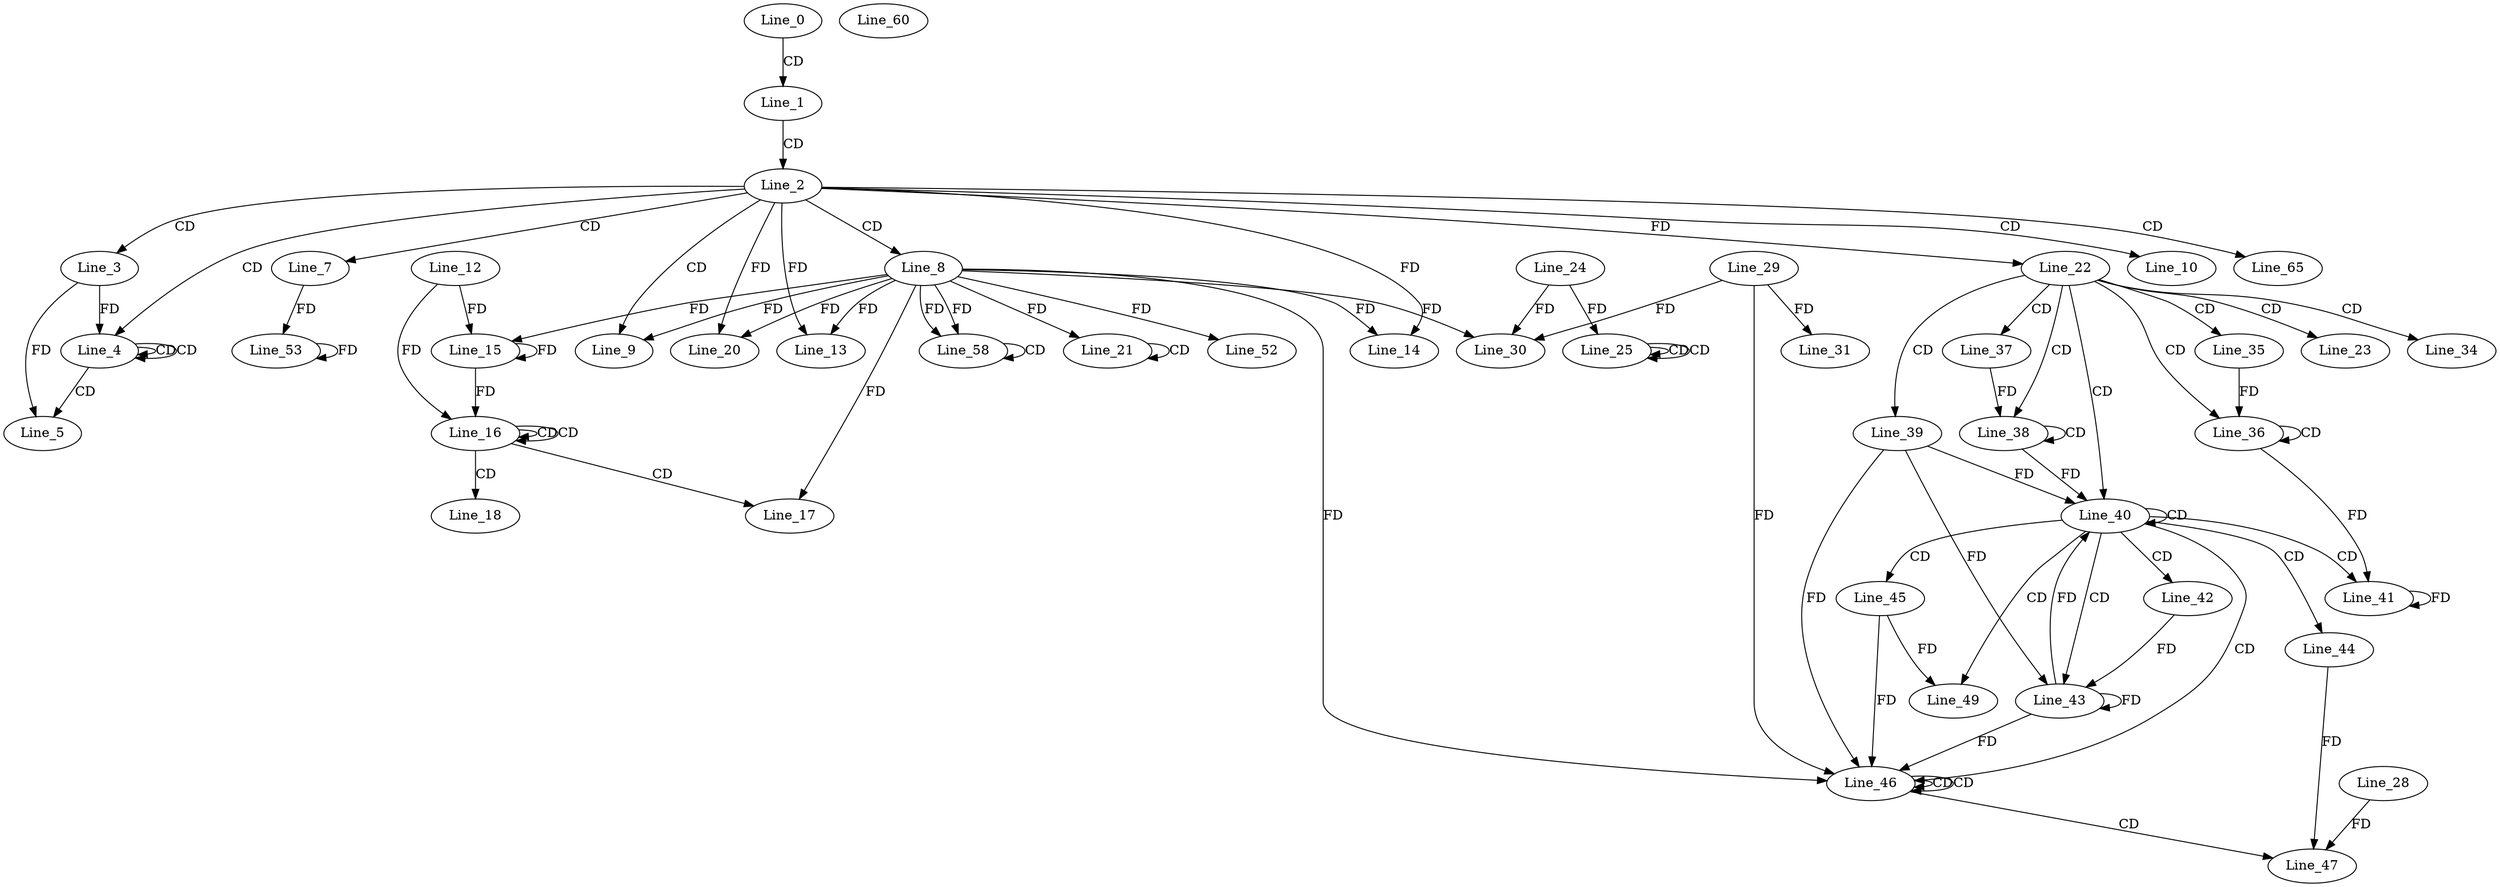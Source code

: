 digraph G {
  Line_0;
  Line_1;
  Line_2;
  Line_3;
  Line_4;
  Line_4;
  Line_4;
  Line_5;
  Line_7;
  Line_8;
  Line_9;
  Line_10;
  Line_13;
  Line_14;
  Line_12;
  Line_15;
  Line_15;
  Line_16;
  Line_16;
  Line_16;
  Line_17;
  Line_18;
  Line_20;
  Line_21;
  Line_21;
  Line_22;
  Line_23;
  Line_25;
  Line_25;
  Line_25;
  Line_24;
  Line_30;
  Line_29;
  Line_31;
  Line_34;
  Line_35;
  Line_36;
  Line_36;
  Line_37;
  Line_38;
  Line_38;
  Line_39;
  Line_40;
  Line_41;
  Line_42;
  Line_43;
  Line_43;
  Line_44;
  Line_45;
  Line_46;
  Line_46;
  Line_46;
  Line_47;
  Line_28;
  Line_49;
  Line_40;
  Line_52;
  Line_53;
  Line_58;
  Line_58;
  Line_60;
  Line_65;
  Line_0 -> Line_1 [ label="CD" ];
  Line_1 -> Line_2 [ label="CD" ];
  Line_2 -> Line_3 [ label="CD" ];
  Line_2 -> Line_4 [ label="CD" ];
  Line_4 -> Line_4 [ label="CD" ];
  Line_4 -> Line_4 [ label="CD" ];
  Line_3 -> Line_4 [ label="FD" ];
  Line_4 -> Line_5 [ label="CD" ];
  Line_3 -> Line_5 [ label="FD" ];
  Line_2 -> Line_7 [ label="CD" ];
  Line_2 -> Line_8 [ label="CD" ];
  Line_2 -> Line_9 [ label="CD" ];
  Line_8 -> Line_9 [ label="FD" ];
  Line_2 -> Line_10 [ label="CD" ];
  Line_8 -> Line_13 [ label="FD" ];
  Line_2 -> Line_13 [ label="FD" ];
  Line_8 -> Line_14 [ label="FD" ];
  Line_2 -> Line_14 [ label="FD" ];
  Line_12 -> Line_15 [ label="FD" ];
  Line_15 -> Line_15 [ label="FD" ];
  Line_8 -> Line_15 [ label="FD" ];
  Line_16 -> Line_16 [ label="CD" ];
  Line_16 -> Line_16 [ label="CD" ];
  Line_12 -> Line_16 [ label="FD" ];
  Line_15 -> Line_16 [ label="FD" ];
  Line_16 -> Line_17 [ label="CD" ];
  Line_8 -> Line_17 [ label="FD" ];
  Line_16 -> Line_18 [ label="CD" ];
  Line_8 -> Line_20 [ label="FD" ];
  Line_2 -> Line_20 [ label="FD" ];
  Line_21 -> Line_21 [ label="CD" ];
  Line_8 -> Line_21 [ label="FD" ];
  Line_2 -> Line_22 [ label="FD" ];
  Line_22 -> Line_23 [ label="CD" ];
  Line_25 -> Line_25 [ label="CD" ];
  Line_25 -> Line_25 [ label="CD" ];
  Line_24 -> Line_25 [ label="FD" ];
  Line_8 -> Line_30 [ label="FD" ];
  Line_24 -> Line_30 [ label="FD" ];
  Line_29 -> Line_30 [ label="FD" ];
  Line_29 -> Line_31 [ label="FD" ];
  Line_22 -> Line_34 [ label="CD" ];
  Line_22 -> Line_35 [ label="CD" ];
  Line_22 -> Line_36 [ label="CD" ];
  Line_36 -> Line_36 [ label="CD" ];
  Line_35 -> Line_36 [ label="FD" ];
  Line_22 -> Line_37 [ label="CD" ];
  Line_22 -> Line_38 [ label="CD" ];
  Line_38 -> Line_38 [ label="CD" ];
  Line_37 -> Line_38 [ label="FD" ];
  Line_22 -> Line_39 [ label="CD" ];
  Line_22 -> Line_40 [ label="CD" ];
  Line_40 -> Line_40 [ label="CD" ];
  Line_40 -> Line_41 [ label="CD" ];
  Line_41 -> Line_41 [ label="FD" ];
  Line_36 -> Line_41 [ label="FD" ];
  Line_40 -> Line_42 [ label="CD" ];
  Line_40 -> Line_43 [ label="CD" ];
  Line_43 -> Line_43 [ label="FD" ];
  Line_39 -> Line_43 [ label="FD" ];
  Line_42 -> Line_43 [ label="FD" ];
  Line_40 -> Line_44 [ label="CD" ];
  Line_40 -> Line_45 [ label="CD" ];
  Line_40 -> Line_46 [ label="CD" ];
  Line_46 -> Line_46 [ label="CD" ];
  Line_46 -> Line_46 [ label="CD" ];
  Line_8 -> Line_46 [ label="FD" ];
  Line_43 -> Line_46 [ label="FD" ];
  Line_39 -> Line_46 [ label="FD" ];
  Line_45 -> Line_46 [ label="FD" ];
  Line_29 -> Line_46 [ label="FD" ];
  Line_46 -> Line_47 [ label="CD" ];
  Line_44 -> Line_47 [ label="FD" ];
  Line_28 -> Line_47 [ label="FD" ];
  Line_40 -> Line_49 [ label="CD" ];
  Line_45 -> Line_49 [ label="FD" ];
  Line_43 -> Line_40 [ label="FD" ];
  Line_39 -> Line_40 [ label="FD" ];
  Line_38 -> Line_40 [ label="FD" ];
  Line_8 -> Line_52 [ label="FD" ];
  Line_7 -> Line_53 [ label="FD" ];
  Line_53 -> Line_53 [ label="FD" ];
  Line_8 -> Line_58 [ label="FD" ];
  Line_58 -> Line_58 [ label="CD" ];
  Line_8 -> Line_58 [ label="FD" ];
  Line_2 -> Line_65 [ label="CD" ];
}
